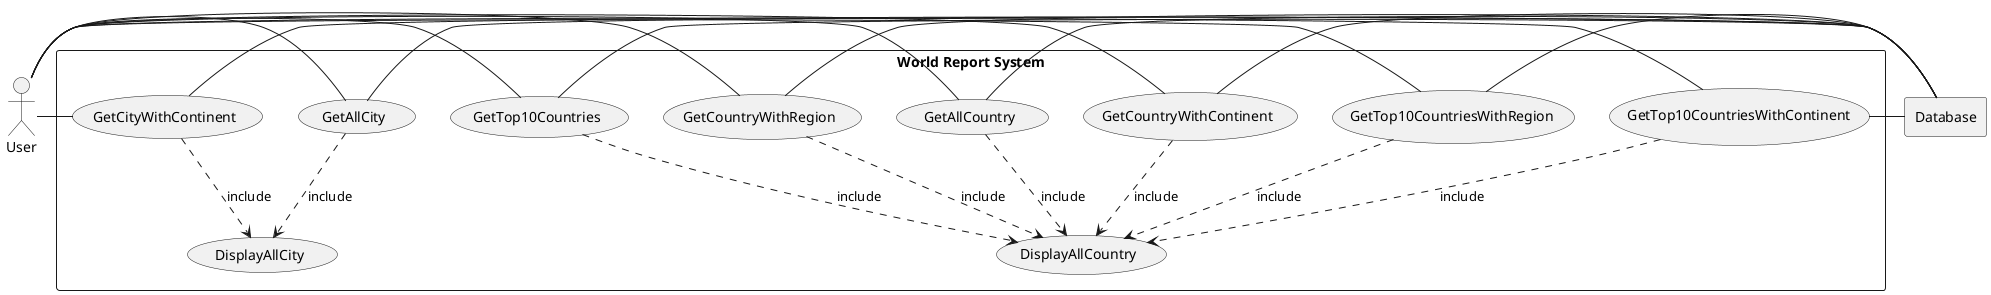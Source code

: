 @startuml

actor user as "User"

rectangle Database

rectangle "World Report System" {

    usecase UCa as "GetAllCountry"
    usecase UC3 as "DisplayAllCountry"
    usecase UC2 as "GetAllCity"
    usecase UC1 as "DisplayAllCity"
    usecase UC4 as "GetCountryWithContinent"
    usecase UC5 as "GetCountryWithRegion"
    usecase UC6 as "GetTop10Countries"
    usecase UC7 as "GetTop10CountriesWithContinent"
    usecase UC8 as "GetTop10CountriesWithRegion"
    usecase UC9 as "GetCityWithContinent"

    user - UC4
    user - UCa
    user - UC2
    user - UC5
    user - UC6
    user - UC7
    user - UC8
    user - UC9

    UCa ..> UC3 : include
    UC2 ..> UC1 : include
    UC4 ..> UC3 : include
    UC5 ..> UC3 : include
    UC6 ..> UC3 : include
    UC7 ..> UC3 : include
    UC8 ..> UC3 : include
    UC9 ..> UC1 : include

    UCa - Database
    UC4 - Database
    UC2 - Database
    UC5 - Database
    UC6 - Database
    UC7 - Database
    UC8 - Database
    UC9 - Database

}

@enduml